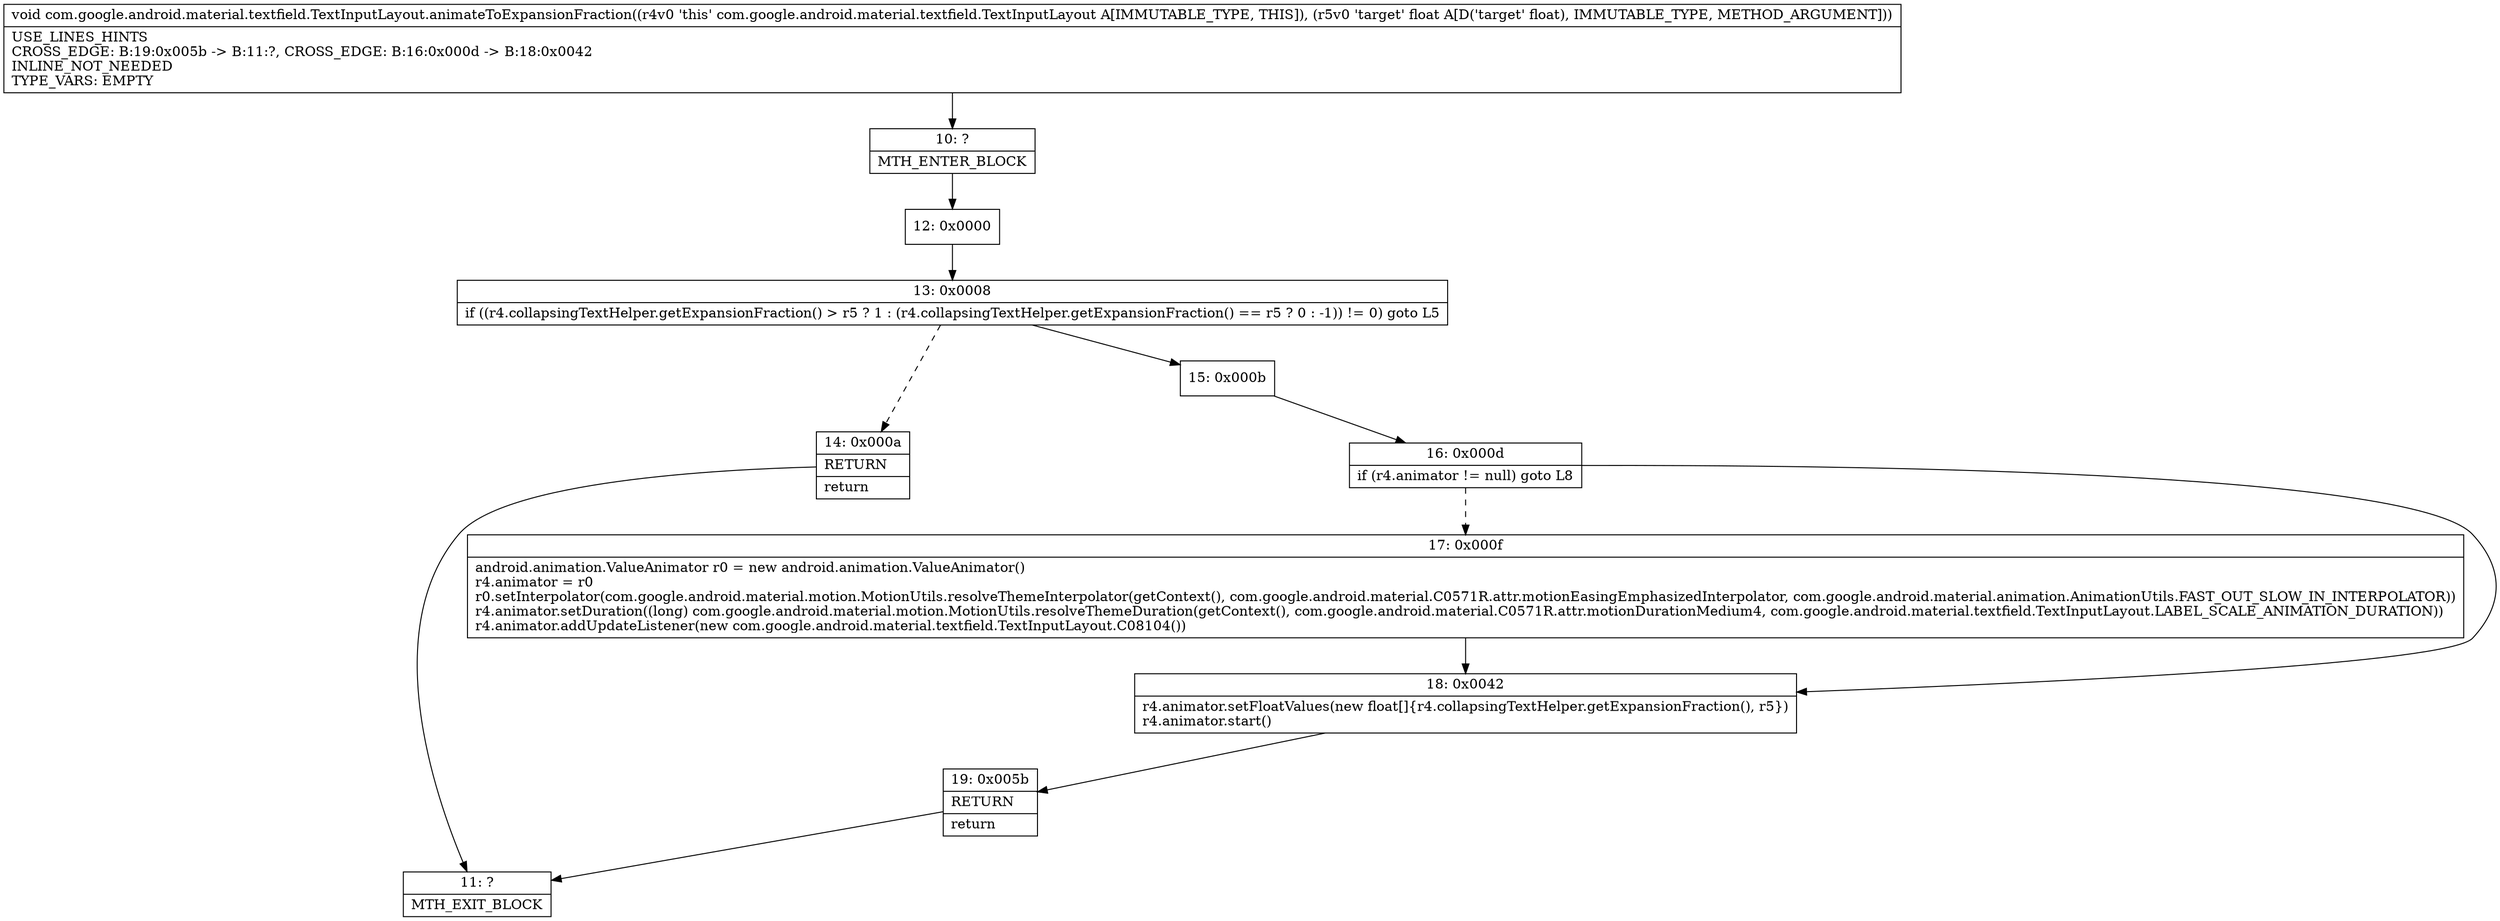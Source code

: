 digraph "CFG forcom.google.android.material.textfield.TextInputLayout.animateToExpansionFraction(F)V" {
Node_10 [shape=record,label="{10\:\ ?|MTH_ENTER_BLOCK\l}"];
Node_12 [shape=record,label="{12\:\ 0x0000}"];
Node_13 [shape=record,label="{13\:\ 0x0008|if ((r4.collapsingTextHelper.getExpansionFraction() \> r5 ? 1 : (r4.collapsingTextHelper.getExpansionFraction() == r5 ? 0 : \-1)) != 0) goto L5\l}"];
Node_14 [shape=record,label="{14\:\ 0x000a|RETURN\l|return\l}"];
Node_11 [shape=record,label="{11\:\ ?|MTH_EXIT_BLOCK\l}"];
Node_15 [shape=record,label="{15\:\ 0x000b}"];
Node_16 [shape=record,label="{16\:\ 0x000d|if (r4.animator != null) goto L8\l}"];
Node_17 [shape=record,label="{17\:\ 0x000f|android.animation.ValueAnimator r0 = new android.animation.ValueAnimator()\lr4.animator = r0\lr0.setInterpolator(com.google.android.material.motion.MotionUtils.resolveThemeInterpolator(getContext(), com.google.android.material.C0571R.attr.motionEasingEmphasizedInterpolator, com.google.android.material.animation.AnimationUtils.FAST_OUT_SLOW_IN_INTERPOLATOR))\lr4.animator.setDuration((long) com.google.android.material.motion.MotionUtils.resolveThemeDuration(getContext(), com.google.android.material.C0571R.attr.motionDurationMedium4, com.google.android.material.textfield.TextInputLayout.LABEL_SCALE_ANIMATION_DURATION))\lr4.animator.addUpdateListener(new com.google.android.material.textfield.TextInputLayout.C08104())\l}"];
Node_18 [shape=record,label="{18\:\ 0x0042|r4.animator.setFloatValues(new float[]\{r4.collapsingTextHelper.getExpansionFraction(), r5\})\lr4.animator.start()\l}"];
Node_19 [shape=record,label="{19\:\ 0x005b|RETURN\l|return\l}"];
MethodNode[shape=record,label="{void com.google.android.material.textfield.TextInputLayout.animateToExpansionFraction((r4v0 'this' com.google.android.material.textfield.TextInputLayout A[IMMUTABLE_TYPE, THIS]), (r5v0 'target' float A[D('target' float), IMMUTABLE_TYPE, METHOD_ARGUMENT]))  | USE_LINES_HINTS\lCROSS_EDGE: B:19:0x005b \-\> B:11:?, CROSS_EDGE: B:16:0x000d \-\> B:18:0x0042\lINLINE_NOT_NEEDED\lTYPE_VARS: EMPTY\l}"];
MethodNode -> Node_10;Node_10 -> Node_12;
Node_12 -> Node_13;
Node_13 -> Node_14[style=dashed];
Node_13 -> Node_15;
Node_14 -> Node_11;
Node_15 -> Node_16;
Node_16 -> Node_17[style=dashed];
Node_16 -> Node_18;
Node_17 -> Node_18;
Node_18 -> Node_19;
Node_19 -> Node_11;
}

